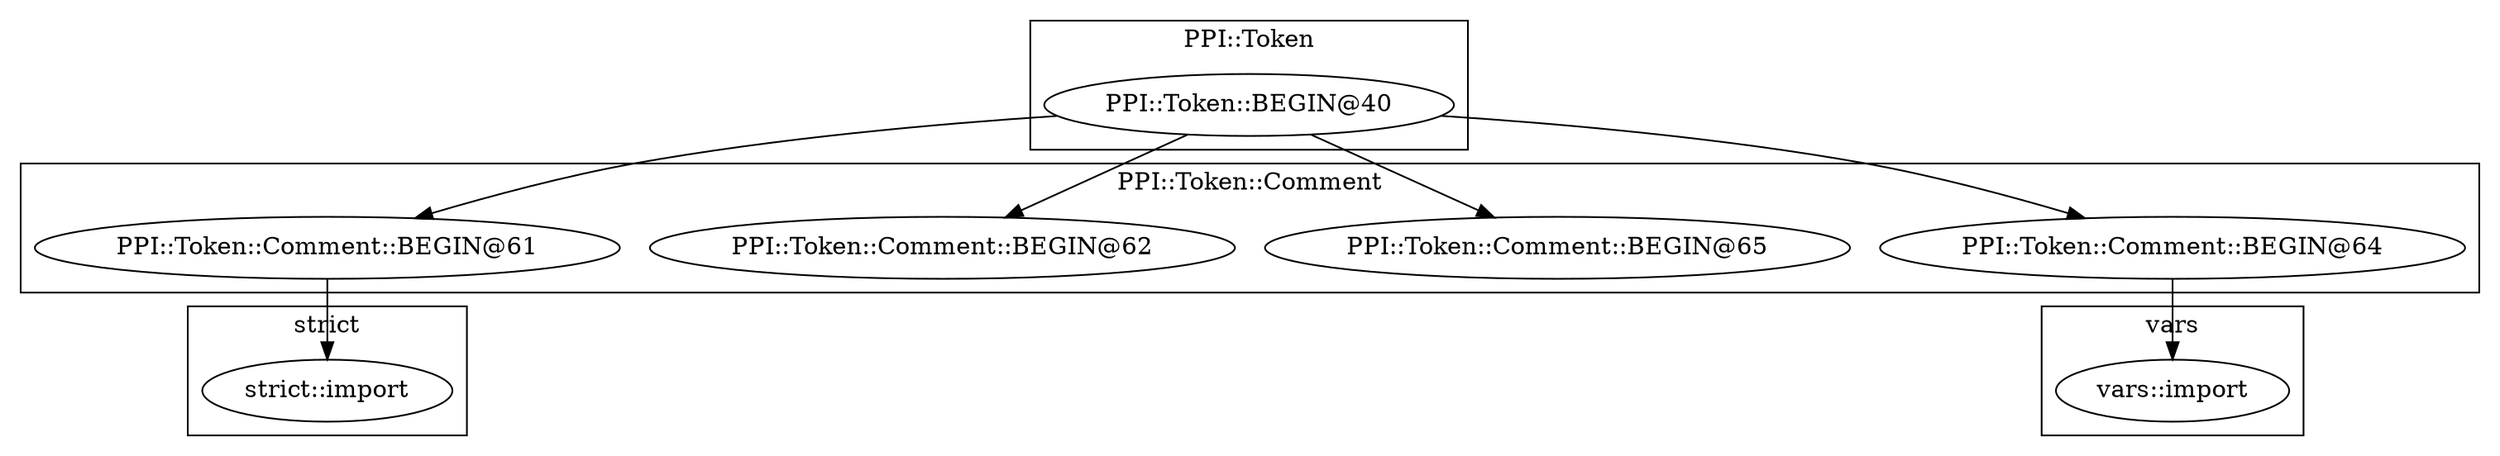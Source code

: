 digraph {
graph [overlap=false]
subgraph cluster_PPI_Token {
	label="PPI::Token";
	"PPI::Token::BEGIN@40";
}
subgraph cluster_PPI_Token_Comment {
	label="PPI::Token::Comment";
	"PPI::Token::Comment::BEGIN@61";
	"PPI::Token::Comment::BEGIN@65";
	"PPI::Token::Comment::BEGIN@62";
	"PPI::Token::Comment::BEGIN@64";
}
subgraph cluster_vars {
	label="vars";
	"vars::import";
}
subgraph cluster_strict {
	label="strict";
	"strict::import";
}
"PPI::Token::BEGIN@40" -> "PPI::Token::Comment::BEGIN@62";
"PPI::Token::BEGIN@40" -> "PPI::Token::Comment::BEGIN@64";
"PPI::Token::Comment::BEGIN@61" -> "strict::import";
"PPI::Token::BEGIN@40" -> "PPI::Token::Comment::BEGIN@65";
"PPI::Token::Comment::BEGIN@64" -> "vars::import";
"PPI::Token::BEGIN@40" -> "PPI::Token::Comment::BEGIN@61";
}
